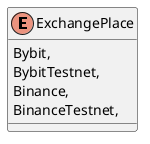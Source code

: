 @startuml
enum ExchangePlace {
    Bybit,
    BybitTestnet,
    Binance,
    BinanceTestnet,
}
@enduml
